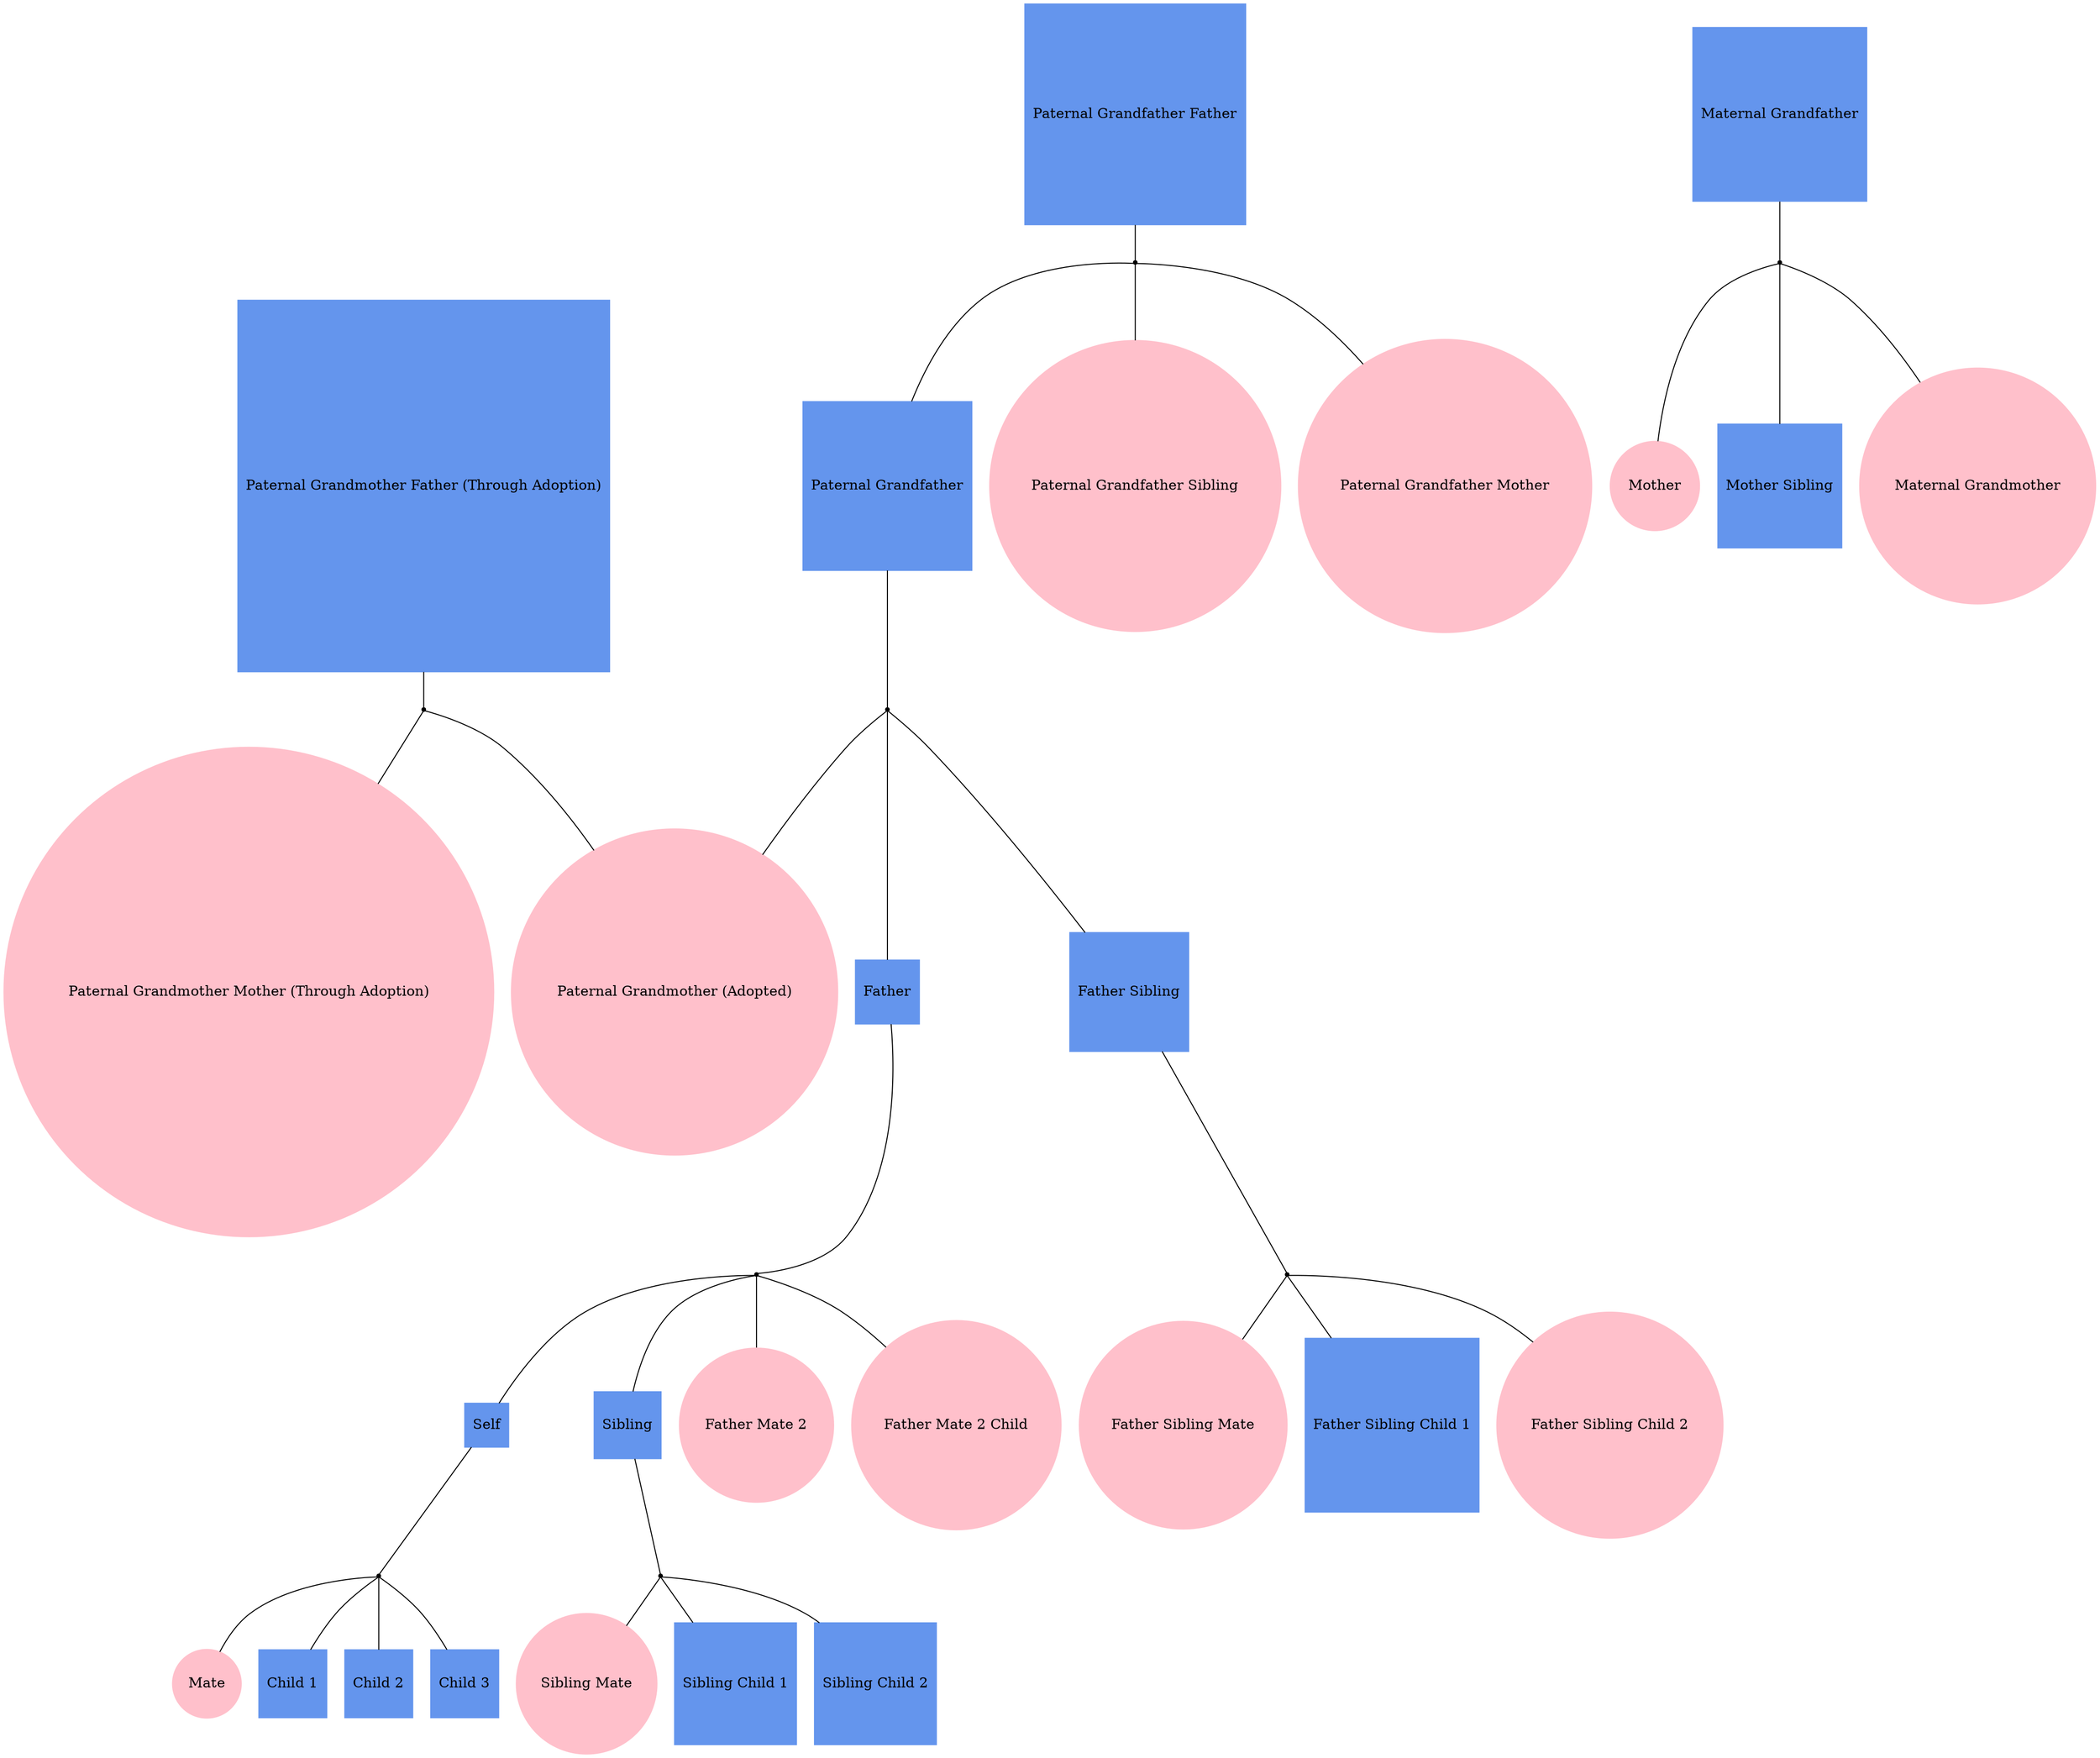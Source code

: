 
graph f18 {
"Self" [shape=box, style=filled, regular=1, color="cornflowerblue"];
"Mate" [shape=oval, style=filled, regular=1, color="pink"];
"Child 1" [shape=box, style=filled, regular=1, color="cornflowerblue"];
"Child 2" [shape=box, style=filled, regular=1, color="cornflowerblue"];
"Child 3" [shape=box, style=filled, regular=1, color="cornflowerblue"];
"Sibling" [shape=box, style=filled, regular=1, color="cornflowerblue"];
"Sibling Mate" [shape=oval, style=filled, regular=1, color="pink"];
"Sibling Child 1" [shape=box, style=filled, regular=1, color="cornflowerblue"];
"Sibling Child 2" [shape=box, style=filled, regular=1, color="cornflowerblue"];
"Mother" [shape=oval, style=filled, regular=1, color="pink"];
"Mother Sibling" [shape=box, style=filled, regular=1, color="cornflowerblue"];
"Maternal Grandmother" [shape=oval, style=filled, regular=1, color="pink"];
"Maternal Grandfather" [shape=box, style=filled, regular=1, color="cornflowerblue"];
"Father" [shape=box, style=filled, regular=1, color="cornflowerblue"];
"Father Mate 2" [shape=oval, style=filled, regular=1, color="pink"];
"Father Mate 2 Child" [shape=oval, style=filled, regular=1, color="pink"];
"Father Sibling" [shape=box, style=filled, regular=1, color="cornflowerblue"];
"Father Sibling Mate" [shape=oval, style=filled, regular=1, color="pink"];
"Father Sibling Child 1" [shape=box, style=filled, regular=1, color="cornflowerblue"];
"Father Sibling Child 2" [shape=oval, style=filled, regular=1, color="pink"];
"Paternal Grandmother (Adopted)" [shape=oval, style=filled, regular=1, color="pink"];
"Paternal Grandmother Mother (Through Adoption)" [shape=oval, style=filled, regular=1, color="pink"];
"Paternal Grandmother Father (Through Adoption)" [shape=box, style=filled, regular=1, color="cornflowerblue"];
"Paternal Grandfather" [shape=box, style=filled, regular=1, color="cornflowerblue"];
"Paternal Grandfather Sibling" [shape=oval, style=filled, regular=1, color="pink"];
"Paternal Grandfather Mother" [shape=oval, style=filled, regular=1, color="pink"];
"Paternal Grandfather Father" [shape=box, style=filled, regular=1, color="cornflowerblue"];

"self+mate" [shape=point];
"sibling+siblingmate" [shape=point];
"maternalgrandfather+maternalgrandmother" [shape=point];
"father+fathermate2" [shape=point];
"fathersibling+fathersiblingmate" [shape=point];
"paternalgrandmotherfather(throughadoption)+paternalgrandmothermother(throughadoption)" [shape=point];
"paternalgrandfather+paternalgrandmother(adopted)" [shape=point];
"paternalgrandfatherfather+paternalgrandfathermother" [shape=point];

"Self" -- "self+mate" -- "Mate";
"Sibling" -- "sibling+siblingmate" -- "Sibling Mate";
"Maternal Grandfather" -- "maternalgrandfather+maternalgrandmother" -- "Maternal Grandmother";
"Father" -- "father+fathermate2" -- "Father Mate 2";
"Father Sibling" -- "fathersibling+fathersiblingmate" -- "Father Sibling Mate";
"Paternal Grandmother Father (Through Adoption)" -- "paternalgrandmotherfather(throughadoption)+paternalgrandmothermother(throughadoption)" -- "Paternal Grandmother Mother (Through Adoption)";
"Paternal Grandfather" -- "paternalgrandfather+paternalgrandmother(adopted)" -- "Paternal Grandmother (Adopted)";
"Paternal Grandfather Father" -- "paternalgrandfatherfather+paternalgrandfathermother" -- "Paternal Grandfather Mother";

"father+fathermate2" -- "Self";
"self+mate" -- "Child 1";
"self+mate" -- "Child 2";
"self+mate" -- "Child 3";
"father+fathermate2" -- "Sibling";
"sibling+siblingmate" -- "Sibling Child 1";
"sibling+siblingmate" -- "Sibling Child 2";
"maternalgrandfather+maternalgrandmother" -- "Mother";
"maternalgrandfather+maternalgrandmother" -- "Mother Sibling";
"paternalgrandfather+paternalgrandmother(adopted)" -- "Father";
"father+fathermate2" -- "Father Mate 2 Child";
"paternalgrandfather+paternalgrandmother(adopted)" -- "Father Sibling";
"fathersibling+fathersiblingmate" -- "Father Sibling Child 1";
"fathersibling+fathersiblingmate" -- "Father Sibling Child 2";
"paternalgrandmotherfather(throughadoption)+paternalgrandmothermother(throughadoption)" -- "Paternal Grandmother (Adopted)";
"paternalgrandfatherfather+paternalgrandfathermother" -- "Paternal Grandfather";
"paternalgrandfatherfather+paternalgrandfathermother" -- "Paternal Grandfather Sibling";
}
    